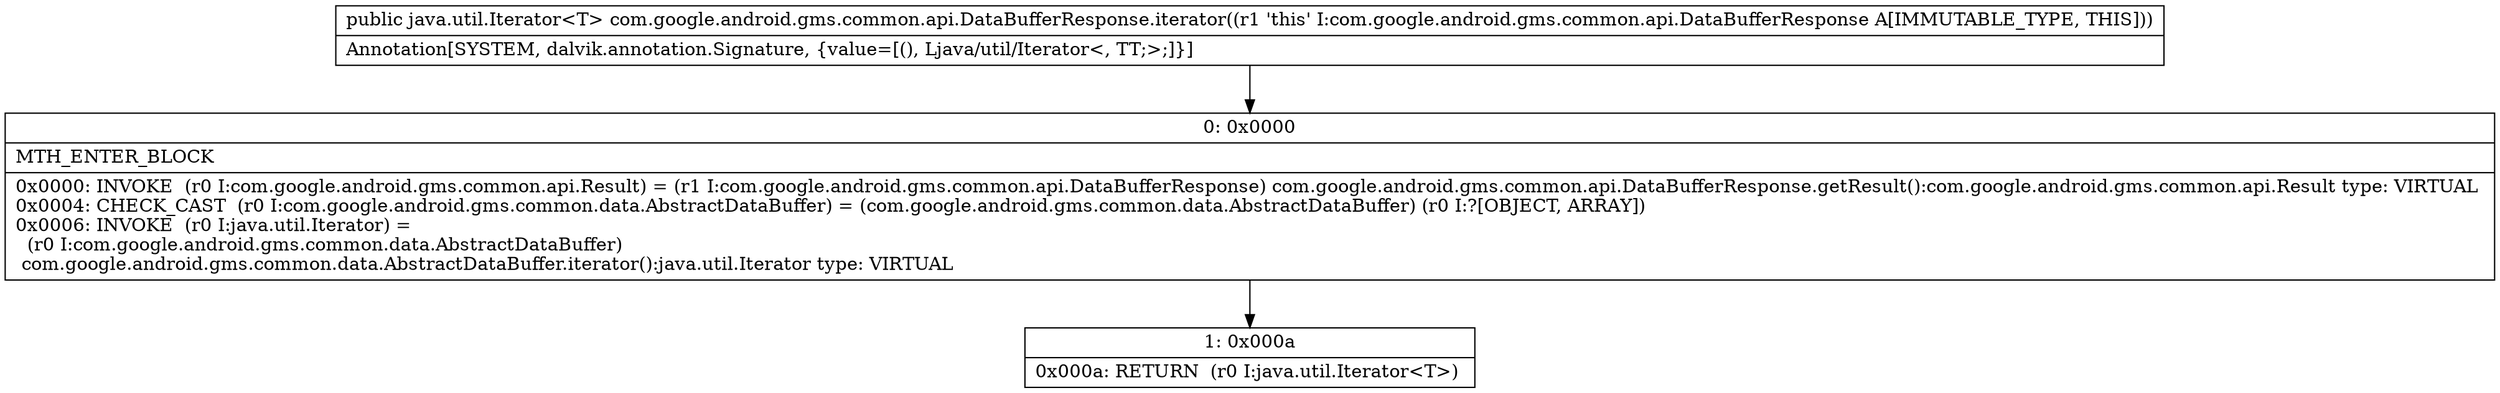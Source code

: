 digraph "CFG forcom.google.android.gms.common.api.DataBufferResponse.iterator()Ljava\/util\/Iterator;" {
Node_0 [shape=record,label="{0\:\ 0x0000|MTH_ENTER_BLOCK\l|0x0000: INVOKE  (r0 I:com.google.android.gms.common.api.Result) = (r1 I:com.google.android.gms.common.api.DataBufferResponse) com.google.android.gms.common.api.DataBufferResponse.getResult():com.google.android.gms.common.api.Result type: VIRTUAL \l0x0004: CHECK_CAST  (r0 I:com.google.android.gms.common.data.AbstractDataBuffer) = (com.google.android.gms.common.data.AbstractDataBuffer) (r0 I:?[OBJECT, ARRAY]) \l0x0006: INVOKE  (r0 I:java.util.Iterator) = \l  (r0 I:com.google.android.gms.common.data.AbstractDataBuffer)\l com.google.android.gms.common.data.AbstractDataBuffer.iterator():java.util.Iterator type: VIRTUAL \l}"];
Node_1 [shape=record,label="{1\:\ 0x000a|0x000a: RETURN  (r0 I:java.util.Iterator\<T\>) \l}"];
MethodNode[shape=record,label="{public java.util.Iterator\<T\> com.google.android.gms.common.api.DataBufferResponse.iterator((r1 'this' I:com.google.android.gms.common.api.DataBufferResponse A[IMMUTABLE_TYPE, THIS]))  | Annotation[SYSTEM, dalvik.annotation.Signature, \{value=[(), Ljava\/util\/Iterator\<, TT;\>;]\}]\l}"];
MethodNode -> Node_0;
Node_0 -> Node_1;
}

